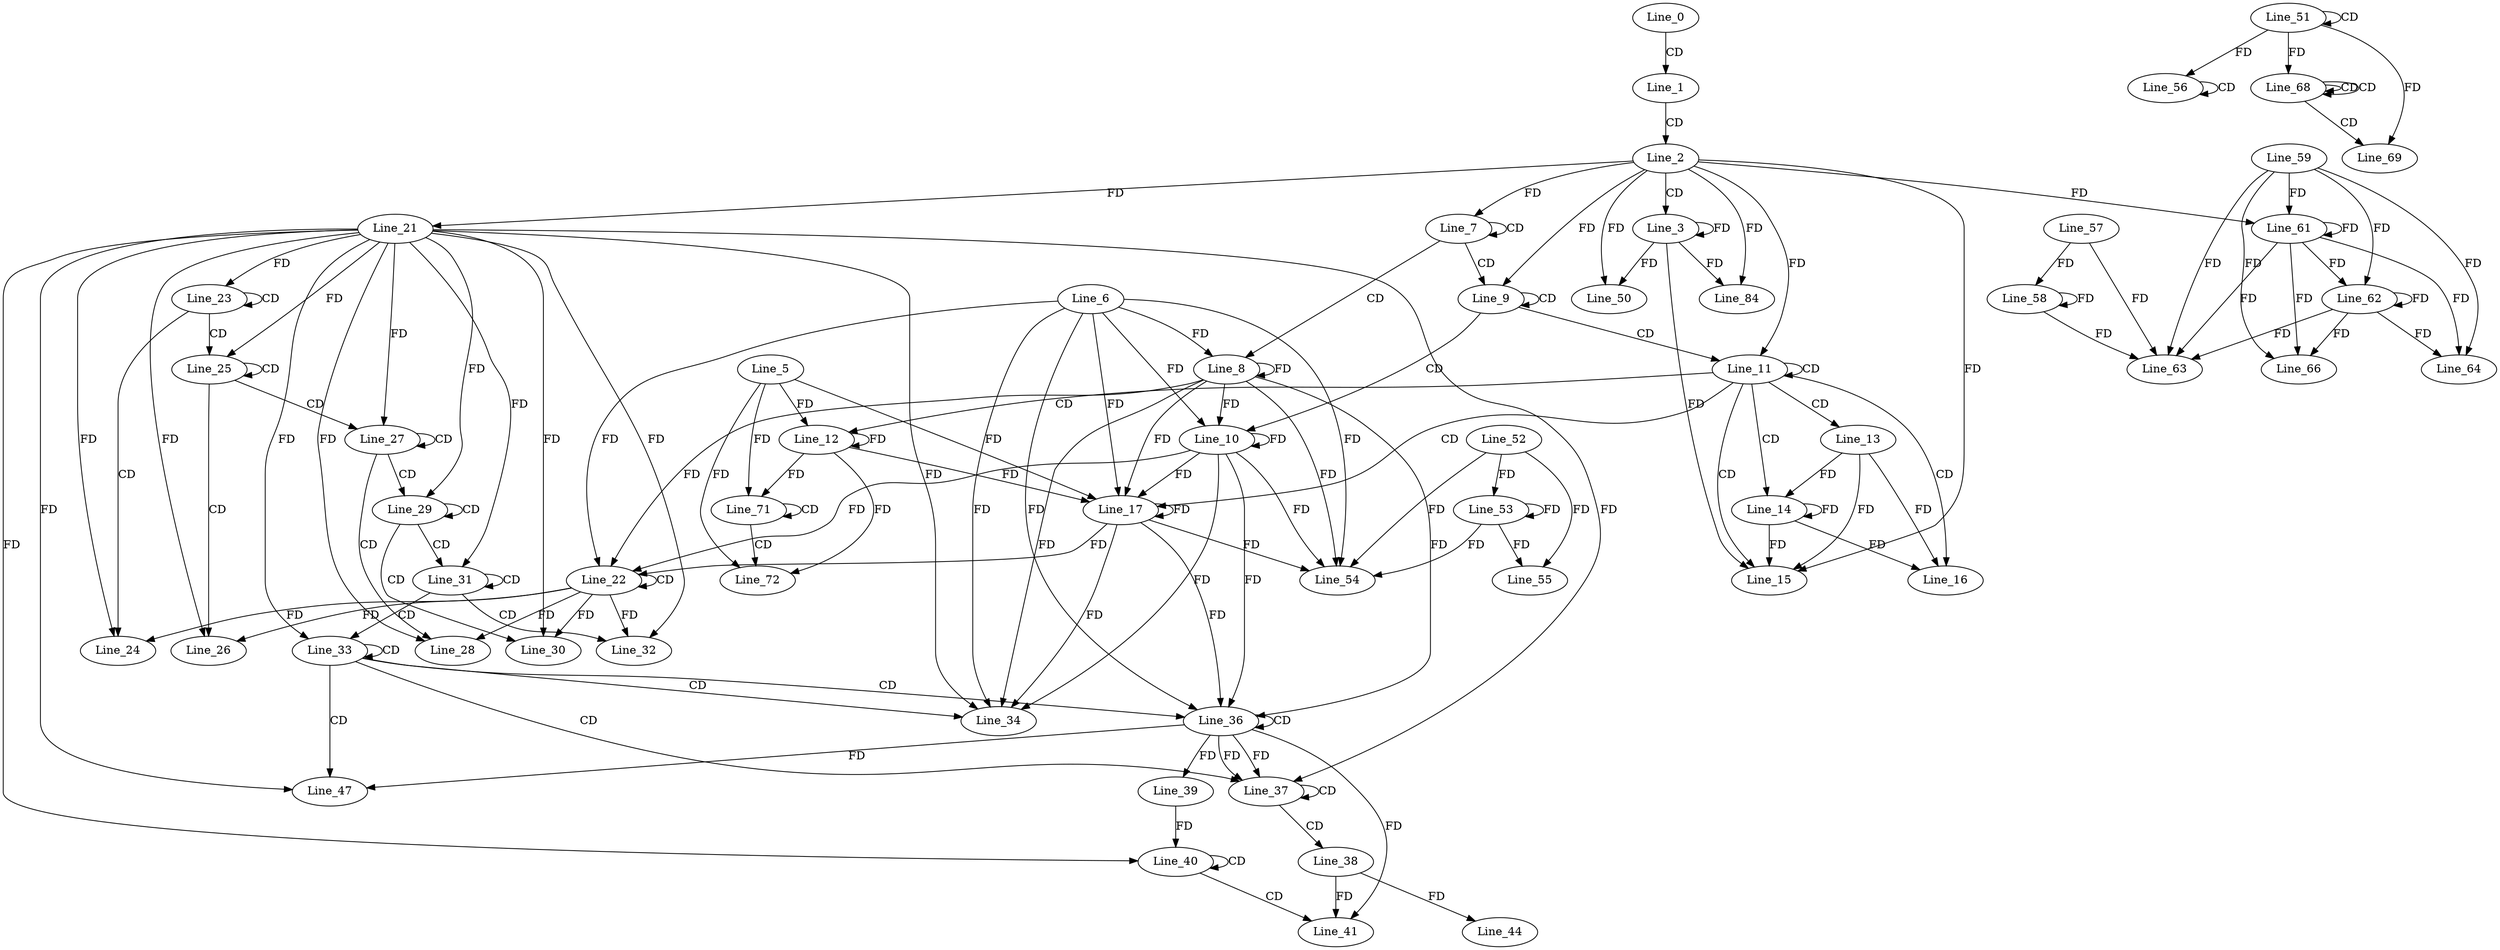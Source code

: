 digraph G {
  Line_0;
  Line_1;
  Line_2;
  Line_3;
  Line_7;
  Line_7;
  Line_7;
  Line_8;
  Line_6;
  Line_9;
  Line_9;
  Line_9;
  Line_10;
  Line_11;
  Line_11;
  Line_11;
  Line_12;
  Line_5;
  Line_12;
  Line_13;
  Line_14;
  Line_15;
  Line_16;
  Line_17;
  Line_17;
  Line_21;
  Line_22;
  Line_22;
  Line_22;
  Line_23;
  Line_23;
  Line_21;
  Line_23;
  Line_24;
  Line_24;
  Line_25;
  Line_25;
  Line_25;
  Line_26;
  Line_26;
  Line_27;
  Line_27;
  Line_27;
  Line_28;
  Line_28;
  Line_28;
  Line_29;
  Line_29;
  Line_29;
  Line_30;
  Line_30;
  Line_31;
  Line_31;
  Line_31;
  Line_32;
  Line_32;
  Line_33;
  Line_33;
  Line_33;
  Line_34;
  Line_34;
  Line_34;
  Line_36;
  Line_36;
  Line_36;
  Line_37;
  Line_37;
  Line_37;
  Line_38;
  Line_39;
  Line_40;
  Line_40;
  Line_39;
  Line_40;
  Line_40;
  Line_41;
  Line_41;
  Line_44;
  Line_47;
  Line_47;
  Line_47;
  Line_50;
  Line_51;
  Line_51;
  Line_52;
  Line_53;
  Line_54;
  Line_55;
  Line_56;
  Line_56;
  Line_57;
  Line_58;
  Line_59;
  Line_61;
  Line_61;
  Line_62;
  Line_63;
  Line_64;
  Line_66;
  Line_68;
  Line_68;
  Line_68;
  Line_69;
  Line_71;
  Line_71;
  Line_71;
  Line_72;
  Line_84;
  Line_0 -> Line_1 [ label="CD" ];
  Line_1 -> Line_2 [ label="CD" ];
  Line_2 -> Line_3 [ label="CD" ];
  Line_3 -> Line_3 [ label="FD" ];
  Line_7 -> Line_7 [ label="CD" ];
  Line_2 -> Line_7 [ label="FD" ];
  Line_7 -> Line_8 [ label="CD" ];
  Line_6 -> Line_8 [ label="FD" ];
  Line_8 -> Line_8 [ label="FD" ];
  Line_7 -> Line_9 [ label="CD" ];
  Line_9 -> Line_9 [ label="CD" ];
  Line_2 -> Line_9 [ label="FD" ];
  Line_9 -> Line_10 [ label="CD" ];
  Line_6 -> Line_10 [ label="FD" ];
  Line_8 -> Line_10 [ label="FD" ];
  Line_10 -> Line_10 [ label="FD" ];
  Line_9 -> Line_11 [ label="CD" ];
  Line_11 -> Line_11 [ label="CD" ];
  Line_2 -> Line_11 [ label="FD" ];
  Line_11 -> Line_12 [ label="CD" ];
  Line_5 -> Line_12 [ label="FD" ];
  Line_12 -> Line_12 [ label="FD" ];
  Line_11 -> Line_13 [ label="CD" ];
  Line_11 -> Line_14 [ label="CD" ];
  Line_13 -> Line_14 [ label="FD" ];
  Line_14 -> Line_14 [ label="FD" ];
  Line_11 -> Line_15 [ label="CD" ];
  Line_2 -> Line_15 [ label="FD" ];
  Line_3 -> Line_15 [ label="FD" ];
  Line_13 -> Line_15 [ label="FD" ];
  Line_14 -> Line_15 [ label="FD" ];
  Line_11 -> Line_16 [ label="CD" ];
  Line_13 -> Line_16 [ label="FD" ];
  Line_14 -> Line_16 [ label="FD" ];
  Line_11 -> Line_17 [ label="CD" ];
  Line_6 -> Line_17 [ label="FD" ];
  Line_8 -> Line_17 [ label="FD" ];
  Line_10 -> Line_17 [ label="FD" ];
  Line_17 -> Line_17 [ label="FD" ];
  Line_5 -> Line_17 [ label="FD" ];
  Line_12 -> Line_17 [ label="FD" ];
  Line_2 -> Line_21 [ label="FD" ];
  Line_22 -> Line_22 [ label="CD" ];
  Line_6 -> Line_22 [ label="FD" ];
  Line_8 -> Line_22 [ label="FD" ];
  Line_10 -> Line_22 [ label="FD" ];
  Line_17 -> Line_22 [ label="FD" ];
  Line_23 -> Line_23 [ label="CD" ];
  Line_21 -> Line_23 [ label="FD" ];
  Line_23 -> Line_24 [ label="CD" ];
  Line_22 -> Line_24 [ label="FD" ];
  Line_21 -> Line_24 [ label="FD" ];
  Line_23 -> Line_25 [ label="CD" ];
  Line_25 -> Line_25 [ label="CD" ];
  Line_21 -> Line_25 [ label="FD" ];
  Line_25 -> Line_26 [ label="CD" ];
  Line_22 -> Line_26 [ label="FD" ];
  Line_21 -> Line_26 [ label="FD" ];
  Line_25 -> Line_27 [ label="CD" ];
  Line_27 -> Line_27 [ label="CD" ];
  Line_21 -> Line_27 [ label="FD" ];
  Line_27 -> Line_28 [ label="CD" ];
  Line_22 -> Line_28 [ label="FD" ];
  Line_21 -> Line_28 [ label="FD" ];
  Line_27 -> Line_29 [ label="CD" ];
  Line_29 -> Line_29 [ label="CD" ];
  Line_21 -> Line_29 [ label="FD" ];
  Line_29 -> Line_30 [ label="CD" ];
  Line_22 -> Line_30 [ label="FD" ];
  Line_21 -> Line_30 [ label="FD" ];
  Line_29 -> Line_31 [ label="CD" ];
  Line_31 -> Line_31 [ label="CD" ];
  Line_21 -> Line_31 [ label="FD" ];
  Line_31 -> Line_32 [ label="CD" ];
  Line_22 -> Line_32 [ label="FD" ];
  Line_21 -> Line_32 [ label="FD" ];
  Line_31 -> Line_33 [ label="CD" ];
  Line_33 -> Line_33 [ label="CD" ];
  Line_21 -> Line_33 [ label="FD" ];
  Line_33 -> Line_34 [ label="CD" ];
  Line_6 -> Line_34 [ label="FD" ];
  Line_8 -> Line_34 [ label="FD" ];
  Line_10 -> Line_34 [ label="FD" ];
  Line_17 -> Line_34 [ label="FD" ];
  Line_21 -> Line_34 [ label="FD" ];
  Line_33 -> Line_36 [ label="CD" ];
  Line_36 -> Line_36 [ label="CD" ];
  Line_6 -> Line_36 [ label="FD" ];
  Line_8 -> Line_36 [ label="FD" ];
  Line_10 -> Line_36 [ label="FD" ];
  Line_17 -> Line_36 [ label="FD" ];
  Line_33 -> Line_37 [ label="CD" ];
  Line_36 -> Line_37 [ label="FD" ];
  Line_37 -> Line_37 [ label="CD" ];
  Line_36 -> Line_37 [ label="FD" ];
  Line_21 -> Line_37 [ label="FD" ];
  Line_37 -> Line_38 [ label="CD" ];
  Line_36 -> Line_39 [ label="FD" ];
  Line_40 -> Line_40 [ label="CD" ];
  Line_39 -> Line_40 [ label="FD" ];
  Line_21 -> Line_40 [ label="FD" ];
  Line_40 -> Line_41 [ label="CD" ];
  Line_38 -> Line_41 [ label="FD" ];
  Line_36 -> Line_41 [ label="FD" ];
  Line_38 -> Line_44 [ label="FD" ];
  Line_33 -> Line_47 [ label="CD" ];
  Line_36 -> Line_47 [ label="FD" ];
  Line_21 -> Line_47 [ label="FD" ];
  Line_2 -> Line_50 [ label="FD" ];
  Line_3 -> Line_50 [ label="FD" ];
  Line_51 -> Line_51 [ label="CD" ];
  Line_52 -> Line_53 [ label="FD" ];
  Line_53 -> Line_53 [ label="FD" ];
  Line_6 -> Line_54 [ label="FD" ];
  Line_8 -> Line_54 [ label="FD" ];
  Line_10 -> Line_54 [ label="FD" ];
  Line_17 -> Line_54 [ label="FD" ];
  Line_52 -> Line_54 [ label="FD" ];
  Line_53 -> Line_54 [ label="FD" ];
  Line_52 -> Line_55 [ label="FD" ];
  Line_53 -> Line_55 [ label="FD" ];
  Line_56 -> Line_56 [ label="CD" ];
  Line_51 -> Line_56 [ label="FD" ];
  Line_57 -> Line_58 [ label="FD" ];
  Line_58 -> Line_58 [ label="FD" ];
  Line_59 -> Line_61 [ label="FD" ];
  Line_61 -> Line_61 [ label="FD" ];
  Line_2 -> Line_61 [ label="FD" ];
  Line_59 -> Line_62 [ label="FD" ];
  Line_61 -> Line_62 [ label="FD" ];
  Line_62 -> Line_62 [ label="FD" ];
  Line_57 -> Line_63 [ label="FD" ];
  Line_58 -> Line_63 [ label="FD" ];
  Line_59 -> Line_63 [ label="FD" ];
  Line_61 -> Line_63 [ label="FD" ];
  Line_62 -> Line_63 [ label="FD" ];
  Line_59 -> Line_64 [ label="FD" ];
  Line_61 -> Line_64 [ label="FD" ];
  Line_62 -> Line_64 [ label="FD" ];
  Line_59 -> Line_66 [ label="FD" ];
  Line_61 -> Line_66 [ label="FD" ];
  Line_62 -> Line_66 [ label="FD" ];
  Line_68 -> Line_68 [ label="CD" ];
  Line_68 -> Line_68 [ label="CD" ];
  Line_51 -> Line_68 [ label="FD" ];
  Line_68 -> Line_69 [ label="CD" ];
  Line_51 -> Line_69 [ label="FD" ];
  Line_71 -> Line_71 [ label="CD" ];
  Line_5 -> Line_71 [ label="FD" ];
  Line_12 -> Line_71 [ label="FD" ];
  Line_71 -> Line_72 [ label="CD" ];
  Line_5 -> Line_72 [ label="FD" ];
  Line_12 -> Line_72 [ label="FD" ];
  Line_2 -> Line_84 [ label="FD" ];
  Line_3 -> Line_84 [ label="FD" ];
}
